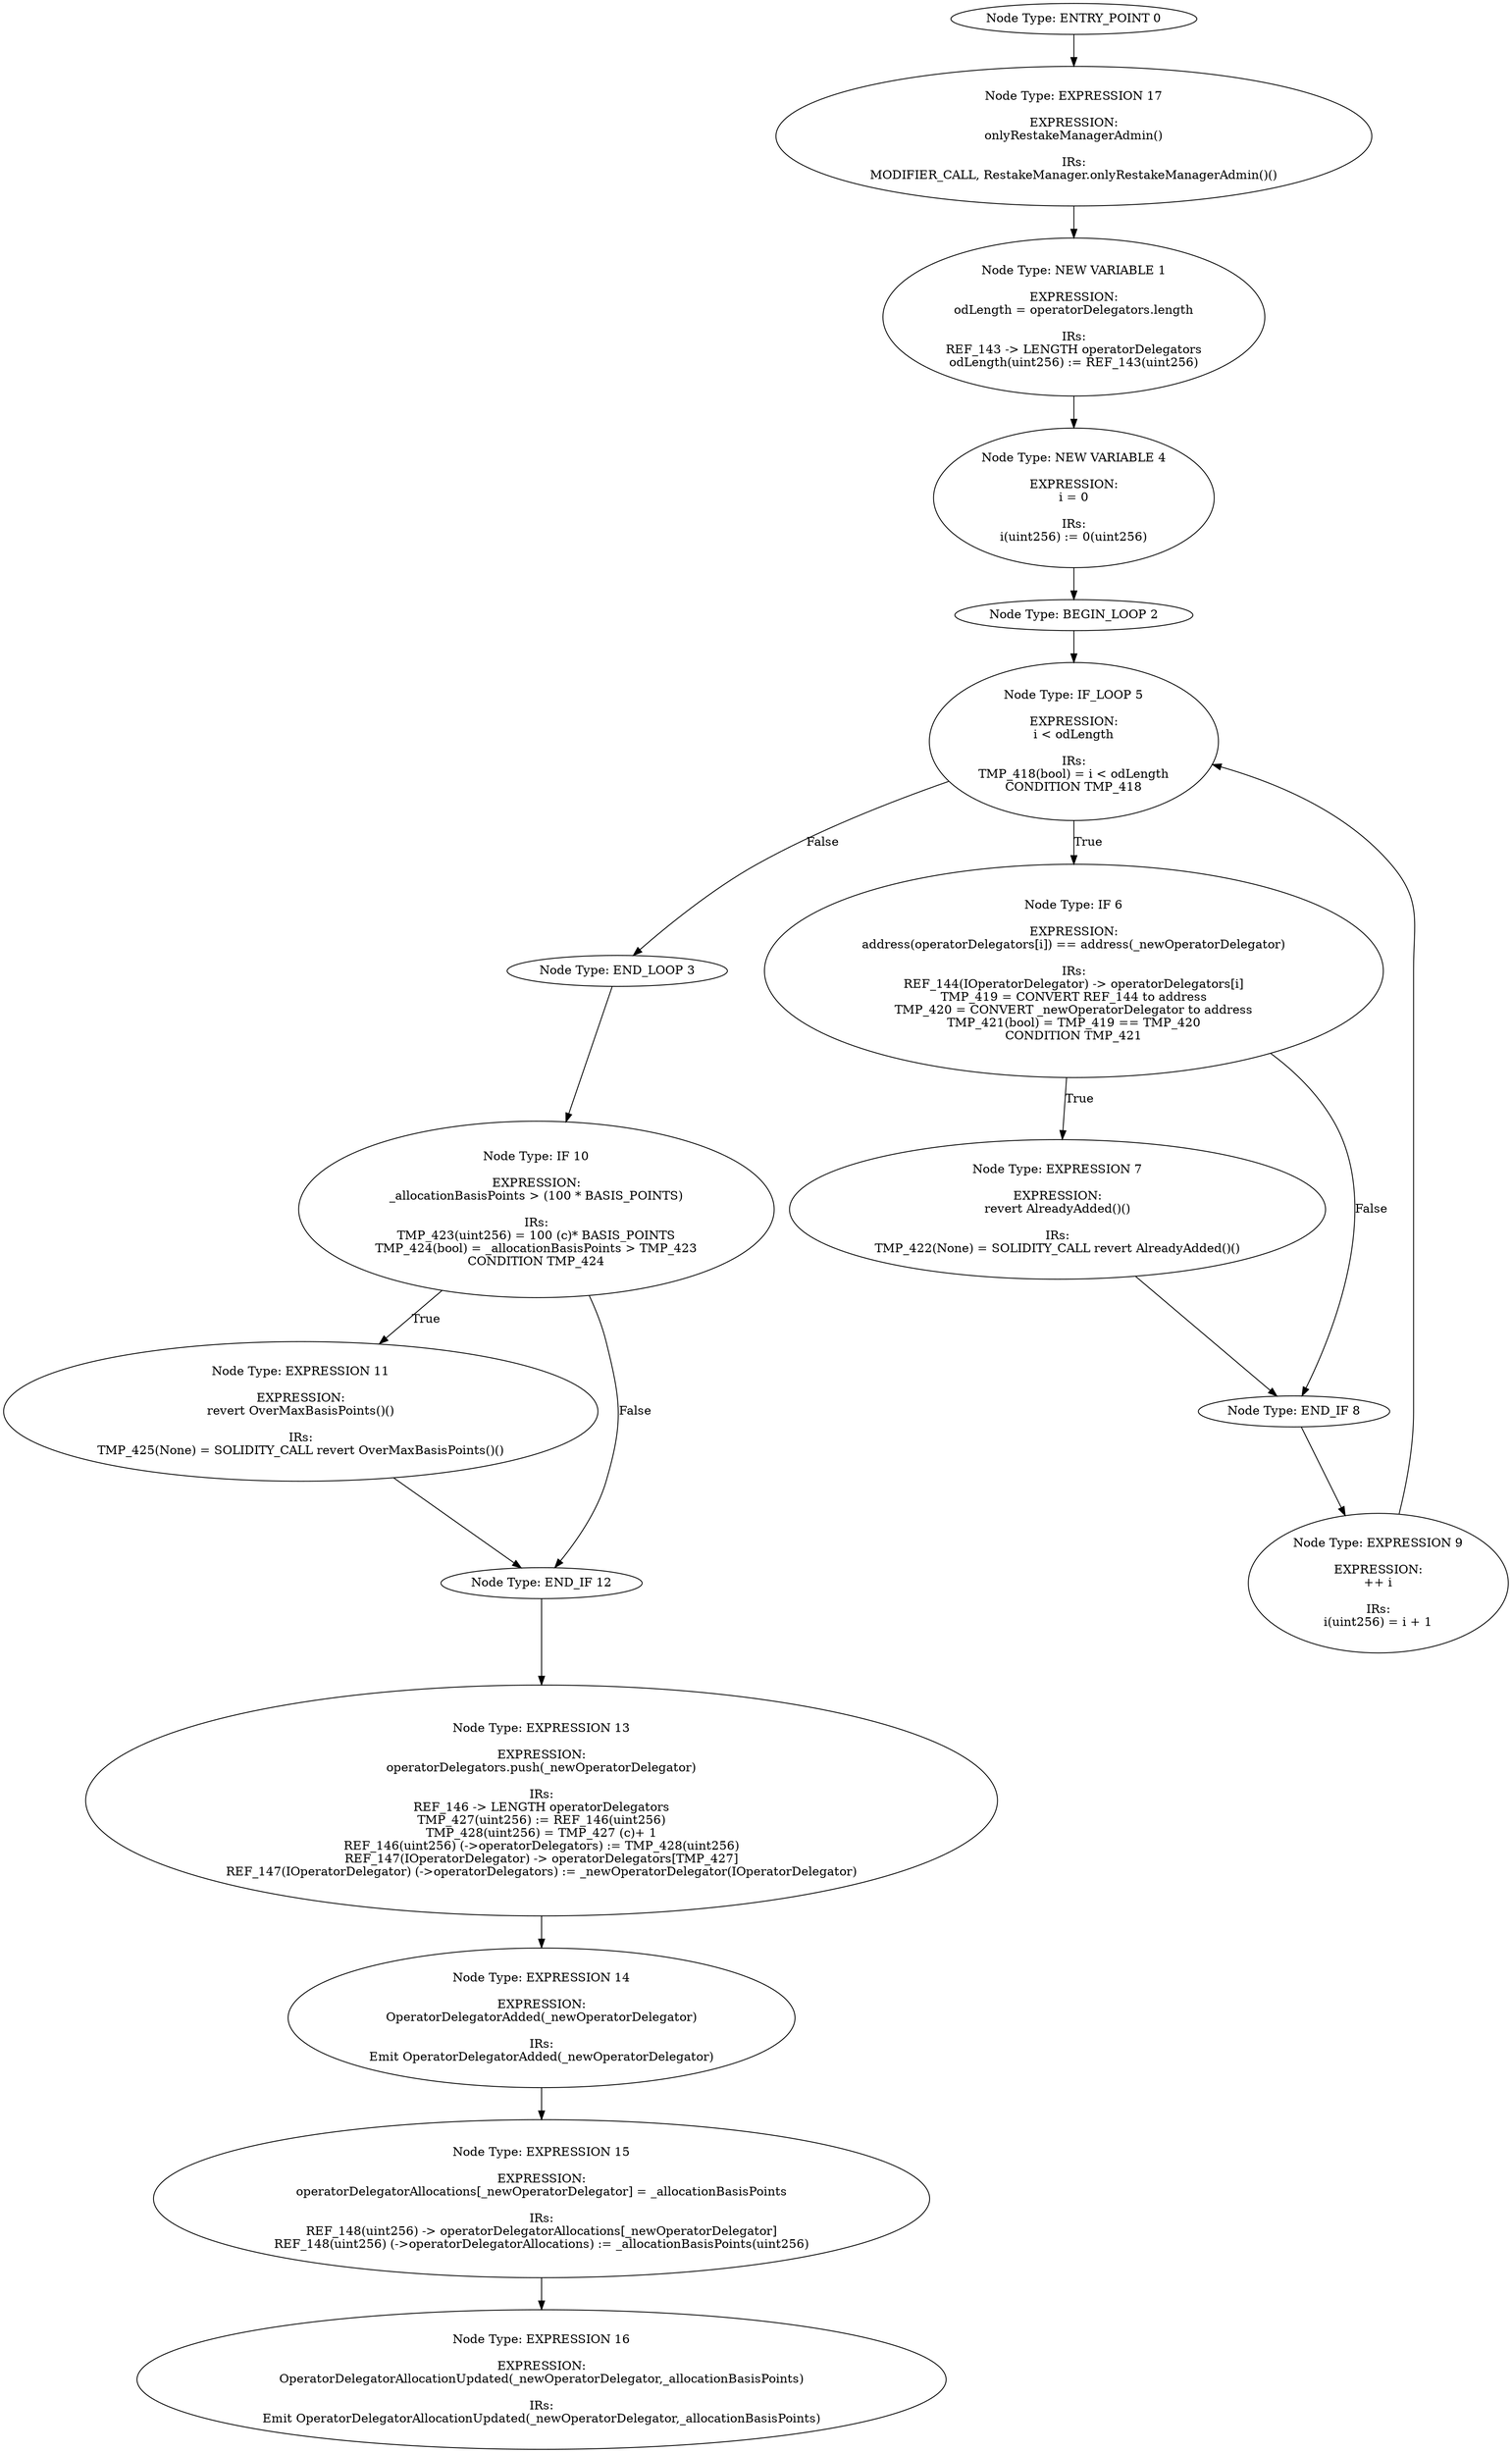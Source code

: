 digraph{
0[label="Node Type: ENTRY_POINT 0
"];
0->17;
1[label="Node Type: NEW VARIABLE 1

EXPRESSION:
odLength = operatorDelegators.length

IRs:
REF_143 -> LENGTH operatorDelegators
odLength(uint256) := REF_143(uint256)"];
1->4;
2[label="Node Type: BEGIN_LOOP 2
"];
2->5;
3[label="Node Type: END_LOOP 3
"];
3->10;
4[label="Node Type: NEW VARIABLE 4

EXPRESSION:
i = 0

IRs:
i(uint256) := 0(uint256)"];
4->2;
5[label="Node Type: IF_LOOP 5

EXPRESSION:
i < odLength

IRs:
TMP_418(bool) = i < odLength
CONDITION TMP_418"];
5->6[label="True"];
5->3[label="False"];
6[label="Node Type: IF 6

EXPRESSION:
address(operatorDelegators[i]) == address(_newOperatorDelegator)

IRs:
REF_144(IOperatorDelegator) -> operatorDelegators[i]
TMP_419 = CONVERT REF_144 to address
TMP_420 = CONVERT _newOperatorDelegator to address
TMP_421(bool) = TMP_419 == TMP_420
CONDITION TMP_421"];
6->7[label="True"];
6->8[label="False"];
7[label="Node Type: EXPRESSION 7

EXPRESSION:
revert AlreadyAdded()()

IRs:
TMP_422(None) = SOLIDITY_CALL revert AlreadyAdded()()"];
7->8;
8[label="Node Type: END_IF 8
"];
8->9;
9[label="Node Type: EXPRESSION 9

EXPRESSION:
++ i

IRs:
i(uint256) = i + 1"];
9->5;
10[label="Node Type: IF 10

EXPRESSION:
_allocationBasisPoints > (100 * BASIS_POINTS)

IRs:
TMP_423(uint256) = 100 (c)* BASIS_POINTS
TMP_424(bool) = _allocationBasisPoints > TMP_423
CONDITION TMP_424"];
10->11[label="True"];
10->12[label="False"];
11[label="Node Type: EXPRESSION 11

EXPRESSION:
revert OverMaxBasisPoints()()

IRs:
TMP_425(None) = SOLIDITY_CALL revert OverMaxBasisPoints()()"];
11->12;
12[label="Node Type: END_IF 12
"];
12->13;
13[label="Node Type: EXPRESSION 13

EXPRESSION:
operatorDelegators.push(_newOperatorDelegator)

IRs:
REF_146 -> LENGTH operatorDelegators
TMP_427(uint256) := REF_146(uint256)
TMP_428(uint256) = TMP_427 (c)+ 1
REF_146(uint256) (->operatorDelegators) := TMP_428(uint256)
REF_147(IOperatorDelegator) -> operatorDelegators[TMP_427]
REF_147(IOperatorDelegator) (->operatorDelegators) := _newOperatorDelegator(IOperatorDelegator)"];
13->14;
14[label="Node Type: EXPRESSION 14

EXPRESSION:
OperatorDelegatorAdded(_newOperatorDelegator)

IRs:
Emit OperatorDelegatorAdded(_newOperatorDelegator)"];
14->15;
15[label="Node Type: EXPRESSION 15

EXPRESSION:
operatorDelegatorAllocations[_newOperatorDelegator] = _allocationBasisPoints

IRs:
REF_148(uint256) -> operatorDelegatorAllocations[_newOperatorDelegator]
REF_148(uint256) (->operatorDelegatorAllocations) := _allocationBasisPoints(uint256)"];
15->16;
16[label="Node Type: EXPRESSION 16

EXPRESSION:
OperatorDelegatorAllocationUpdated(_newOperatorDelegator,_allocationBasisPoints)

IRs:
Emit OperatorDelegatorAllocationUpdated(_newOperatorDelegator,_allocationBasisPoints)"];
17[label="Node Type: EXPRESSION 17

EXPRESSION:
onlyRestakeManagerAdmin()

IRs:
MODIFIER_CALL, RestakeManager.onlyRestakeManagerAdmin()()"];
17->1;
}
